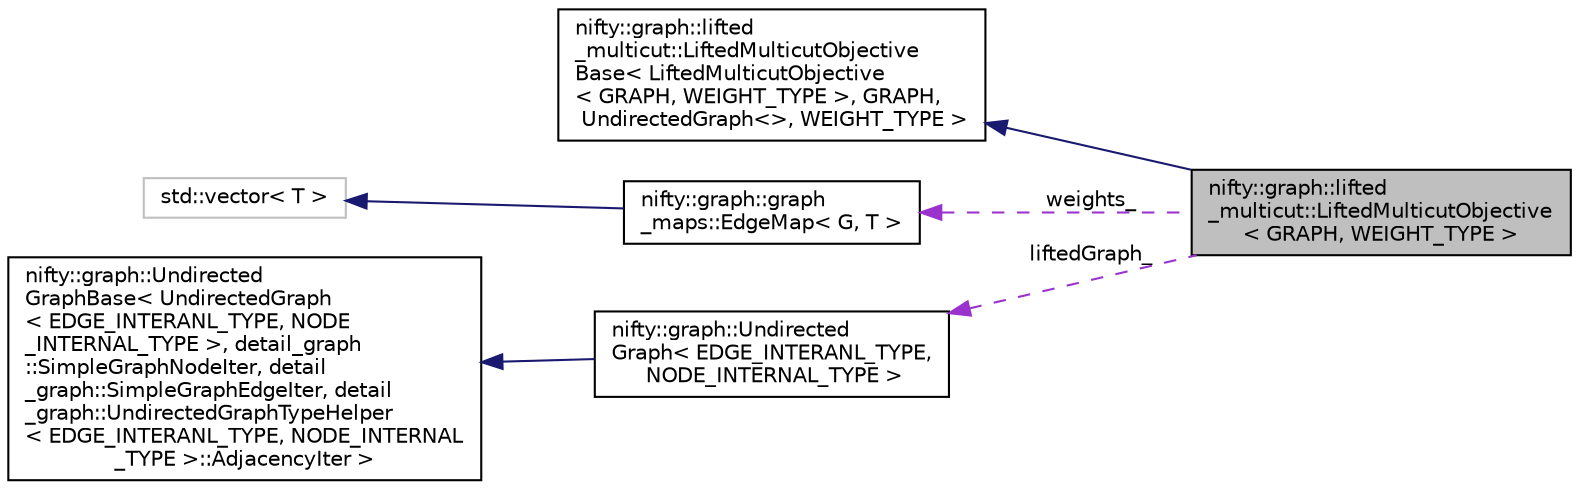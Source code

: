 digraph "nifty::graph::lifted_multicut::LiftedMulticutObjective&lt; GRAPH, WEIGHT_TYPE &gt;"
{
  edge [fontname="Helvetica",fontsize="10",labelfontname="Helvetica",labelfontsize="10"];
  node [fontname="Helvetica",fontsize="10",shape=record];
  rankdir="LR";
  Node1 [label="nifty::graph::lifted\l_multicut::LiftedMulticutObjective\l\< GRAPH, WEIGHT_TYPE \>",height=0.2,width=0.4,color="black", fillcolor="grey75", style="filled", fontcolor="black"];
  Node2 -> Node1 [dir="back",color="midnightblue",fontsize="10",style="solid",fontname="Helvetica"];
  Node2 [label="nifty::graph::lifted\l_multicut::LiftedMulticutObjective\lBase\< LiftedMulticutObjective\l\< GRAPH, WEIGHT_TYPE \>, GRAPH,\l UndirectedGraph\<\>, WEIGHT_TYPE \>",height=0.2,width=0.4,color="black", fillcolor="white", style="filled",URL="$classnifty_1_1graph_1_1lifted__multicut_1_1LiftedMulticutObjectiveBase.html"];
  Node3 -> Node1 [dir="back",color="darkorchid3",fontsize="10",style="dashed",label=" weights_" ,fontname="Helvetica"];
  Node3 [label="nifty::graph::graph\l_maps::EdgeMap\< G, T \>",height=0.2,width=0.4,color="black", fillcolor="white", style="filled",URL="$structnifty_1_1graph_1_1graph__maps_1_1EdgeMap.html"];
  Node4 -> Node3 [dir="back",color="midnightblue",fontsize="10",style="solid",fontname="Helvetica"];
  Node4 [label="std::vector\< T \>",height=0.2,width=0.4,color="grey75", fillcolor="white", style="filled"];
  Node5 -> Node1 [dir="back",color="darkorchid3",fontsize="10",style="dashed",label=" liftedGraph_" ,fontname="Helvetica"];
  Node5 [label="nifty::graph::Undirected\lGraph\< EDGE_INTERANL_TYPE,\l NODE_INTERNAL_TYPE \>",height=0.2,width=0.4,color="black", fillcolor="white", style="filled",URL="$classnifty_1_1graph_1_1UndirectedGraph.html"];
  Node6 -> Node5 [dir="back",color="midnightblue",fontsize="10",style="solid",fontname="Helvetica"];
  Node6 [label="nifty::graph::Undirected\lGraphBase\< UndirectedGraph\l\< EDGE_INTERANL_TYPE, NODE\l_INTERNAL_TYPE \>, detail_graph\l::SimpleGraphNodeIter, detail\l_graph::SimpleGraphEdgeIter, detail\l_graph::UndirectedGraphTypeHelper\l\< EDGE_INTERANL_TYPE, NODE_INTERNAL\l_TYPE \>::AdjacencyIter \>",height=0.2,width=0.4,color="black", fillcolor="white", style="filled",URL="$classnifty_1_1graph_1_1UndirectedGraphBase.html"];
}
